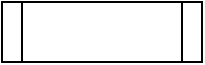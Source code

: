 <mxfile version="20.7.4" type="github">
  <diagram id="crbb2KGGYZoBifp372wY" name="Page-1">
    <mxGraphModel dx="1004" dy="581" grid="1" gridSize="10" guides="1" tooltips="1" connect="1" arrows="1" fold="1" page="1" pageScale="1" pageWidth="1100" pageHeight="850" math="0" shadow="0">
      <root>
        <mxCell id="0" />
        <mxCell id="1" parent="0" />
        <mxCell id="AvSDs4exWmLBfjFt9QHg-1" value="" style="shape=process;whiteSpace=wrap;html=1;backgroundOutline=1;" vertex="1" parent="1">
          <mxGeometry x="200" y="200" width="100" height="30" as="geometry" />
        </mxCell>
      </root>
    </mxGraphModel>
  </diagram>
</mxfile>
